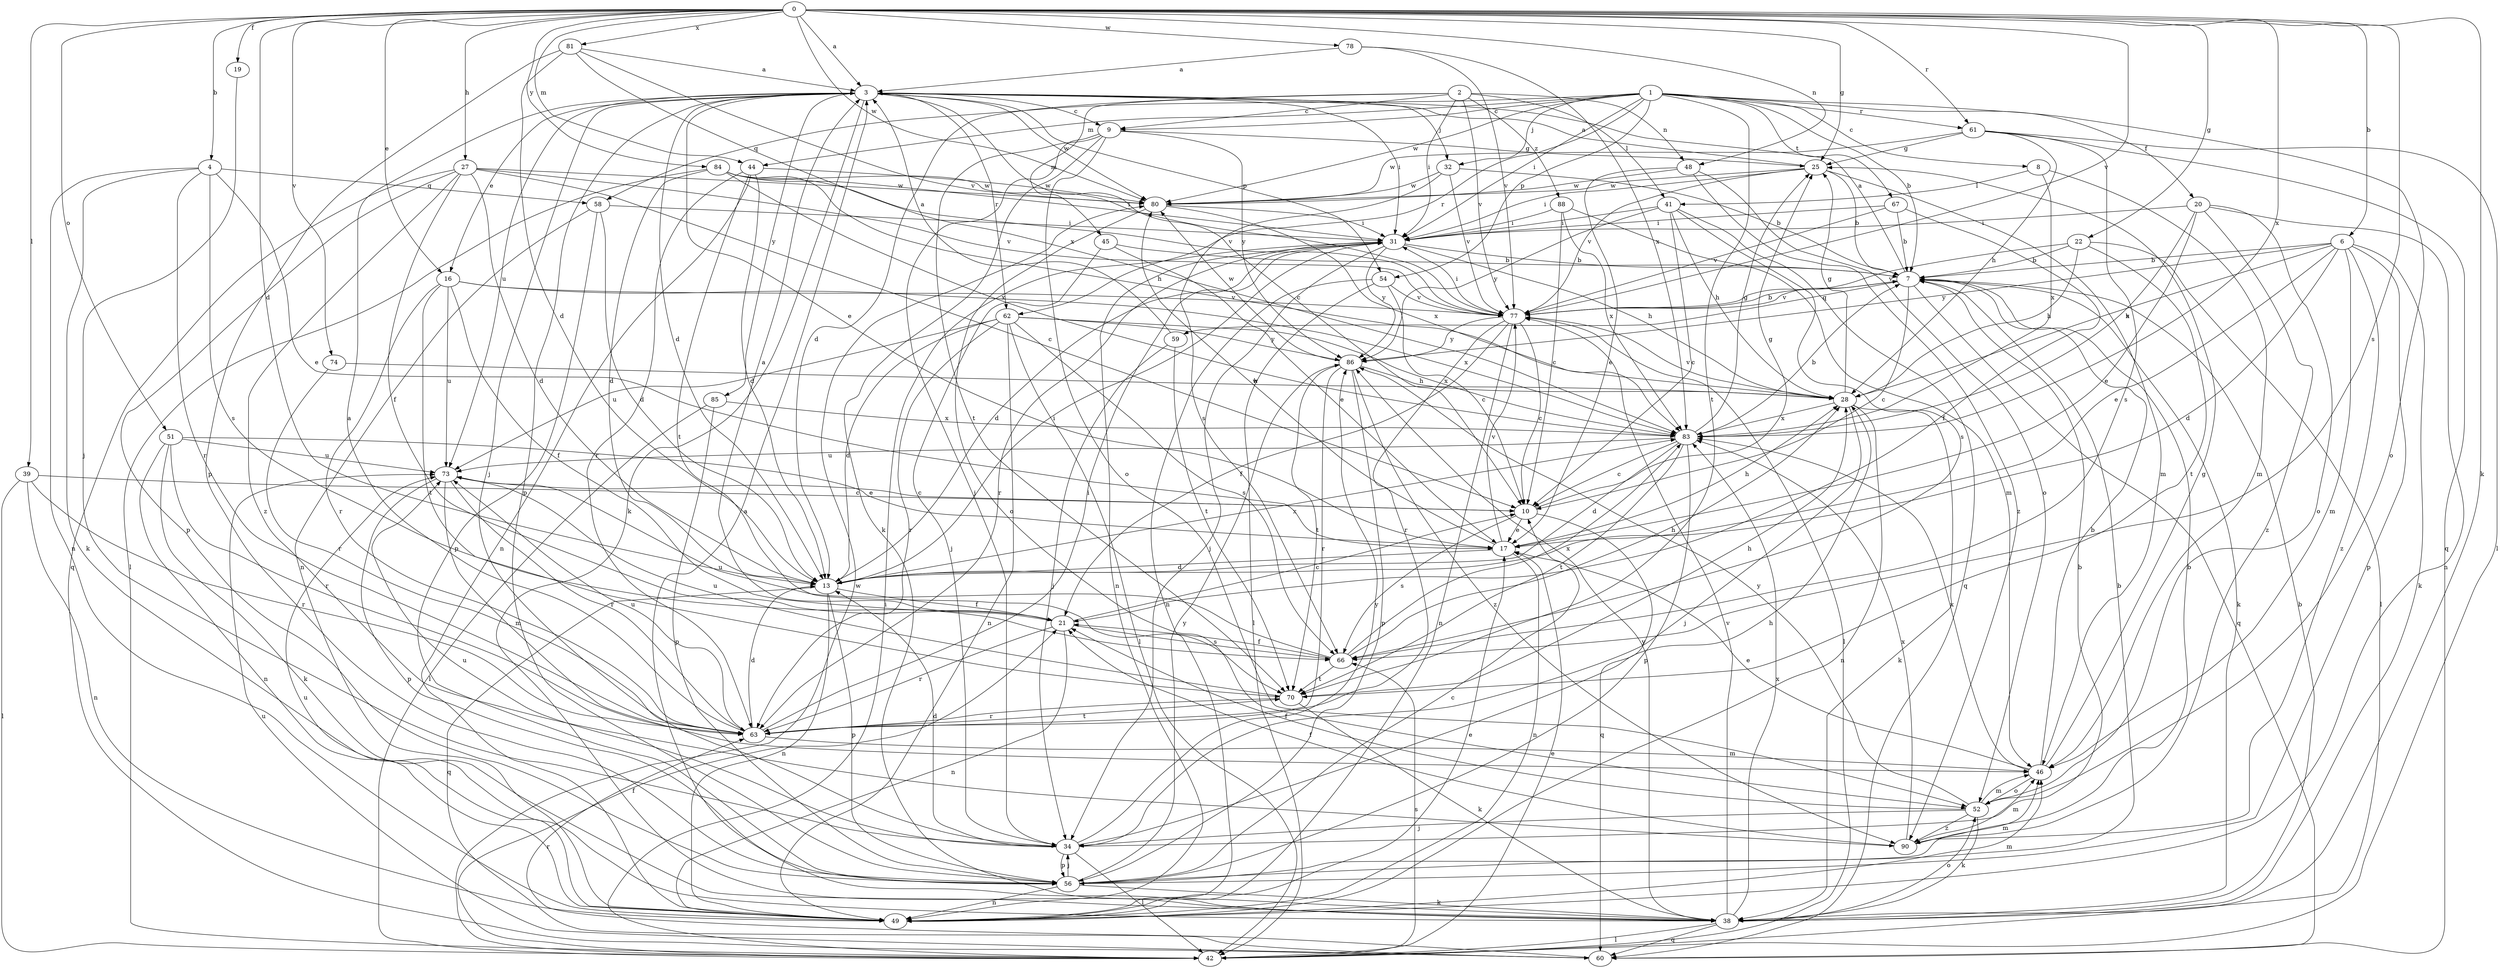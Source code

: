 strict digraph  {
0;
1;
2;
3;
4;
6;
7;
8;
9;
10;
13;
16;
17;
19;
20;
21;
22;
25;
27;
28;
31;
32;
34;
38;
39;
41;
42;
44;
45;
46;
48;
49;
51;
52;
54;
56;
58;
59;
60;
61;
62;
63;
66;
67;
70;
73;
74;
77;
78;
80;
81;
83;
84;
85;
86;
88;
90;
0 -> 3  [label=a];
0 -> 4  [label=b];
0 -> 6  [label=b];
0 -> 13  [label=d];
0 -> 16  [label=e];
0 -> 19  [label=f];
0 -> 22  [label=g];
0 -> 25  [label=g];
0 -> 27  [label=h];
0 -> 38  [label=k];
0 -> 39  [label=l];
0 -> 44  [label=m];
0 -> 48  [label=n];
0 -> 51  [label=o];
0 -> 61  [label=r];
0 -> 66  [label=s];
0 -> 74  [label=v];
0 -> 77  [label=v];
0 -> 78  [label=w];
0 -> 80  [label=w];
0 -> 81  [label=x];
0 -> 83  [label=x];
0 -> 84  [label=y];
1 -> 7  [label=b];
1 -> 8  [label=c];
1 -> 9  [label=c];
1 -> 20  [label=f];
1 -> 31  [label=i];
1 -> 32  [label=j];
1 -> 44  [label=m];
1 -> 52  [label=o];
1 -> 54  [label=p];
1 -> 58  [label=q];
1 -> 61  [label=r];
1 -> 62  [label=r];
1 -> 67  [label=t];
1 -> 70  [label=t];
1 -> 80  [label=w];
2 -> 9  [label=c];
2 -> 13  [label=d];
2 -> 31  [label=i];
2 -> 41  [label=l];
2 -> 45  [label=m];
2 -> 48  [label=n];
2 -> 77  [label=v];
2 -> 88  [label=z];
3 -> 9  [label=c];
3 -> 10  [label=c];
3 -> 13  [label=d];
3 -> 16  [label=e];
3 -> 17  [label=e];
3 -> 31  [label=i];
3 -> 32  [label=j];
3 -> 34  [label=j];
3 -> 38  [label=k];
3 -> 54  [label=p];
3 -> 56  [label=p];
3 -> 62  [label=r];
3 -> 73  [label=u];
3 -> 80  [label=w];
3 -> 85  [label=y];
4 -> 17  [label=e];
4 -> 38  [label=k];
4 -> 49  [label=n];
4 -> 58  [label=q];
4 -> 63  [label=r];
4 -> 66  [label=s];
6 -> 7  [label=b];
6 -> 13  [label=d];
6 -> 17  [label=e];
6 -> 28  [label=h];
6 -> 38  [label=k];
6 -> 46  [label=m];
6 -> 56  [label=p];
6 -> 86  [label=y];
6 -> 90  [label=z];
7 -> 3  [label=a];
7 -> 10  [label=c];
7 -> 38  [label=k];
7 -> 59  [label=q];
7 -> 60  [label=q];
7 -> 77  [label=v];
8 -> 41  [label=l];
8 -> 46  [label=m];
8 -> 83  [label=x];
9 -> 25  [label=g];
9 -> 34  [label=j];
9 -> 38  [label=k];
9 -> 52  [label=o];
9 -> 70  [label=t];
9 -> 86  [label=y];
10 -> 17  [label=e];
10 -> 25  [label=g];
10 -> 60  [label=q];
10 -> 66  [label=s];
13 -> 21  [label=f];
13 -> 31  [label=i];
13 -> 49  [label=n];
13 -> 56  [label=p];
13 -> 60  [label=q];
13 -> 83  [label=x];
16 -> 21  [label=f];
16 -> 63  [label=r];
16 -> 70  [label=t];
16 -> 73  [label=u];
16 -> 77  [label=v];
16 -> 83  [label=x];
17 -> 13  [label=d];
17 -> 28  [label=h];
17 -> 49  [label=n];
17 -> 77  [label=v];
17 -> 80  [label=w];
19 -> 34  [label=j];
20 -> 17  [label=e];
20 -> 31  [label=i];
20 -> 49  [label=n];
20 -> 52  [label=o];
20 -> 83  [label=x];
20 -> 90  [label=z];
21 -> 3  [label=a];
21 -> 10  [label=c];
21 -> 49  [label=n];
21 -> 63  [label=r];
21 -> 66  [label=s];
22 -> 7  [label=b];
22 -> 28  [label=h];
22 -> 42  [label=l];
22 -> 70  [label=t];
22 -> 77  [label=v];
25 -> 3  [label=a];
25 -> 7  [label=b];
25 -> 31  [label=i];
25 -> 46  [label=m];
25 -> 77  [label=v];
25 -> 80  [label=w];
27 -> 10  [label=c];
27 -> 13  [label=d];
27 -> 21  [label=f];
27 -> 56  [label=p];
27 -> 60  [label=q];
27 -> 77  [label=v];
27 -> 80  [label=w];
27 -> 90  [label=z];
28 -> 25  [label=g];
28 -> 34  [label=j];
28 -> 38  [label=k];
28 -> 49  [label=n];
28 -> 77  [label=v];
28 -> 83  [label=x];
31 -> 7  [label=b];
31 -> 13  [label=d];
31 -> 28  [label=h];
31 -> 34  [label=j];
31 -> 49  [label=n];
31 -> 63  [label=r];
31 -> 86  [label=y];
32 -> 7  [label=b];
32 -> 66  [label=s];
32 -> 77  [label=v];
32 -> 80  [label=w];
34 -> 7  [label=b];
34 -> 13  [label=d];
34 -> 28  [label=h];
34 -> 42  [label=l];
34 -> 56  [label=p];
34 -> 73  [label=u];
34 -> 86  [label=y];
38 -> 3  [label=a];
38 -> 7  [label=b];
38 -> 42  [label=l];
38 -> 52  [label=o];
38 -> 60  [label=q];
38 -> 77  [label=v];
38 -> 83  [label=x];
38 -> 86  [label=y];
39 -> 10  [label=c];
39 -> 42  [label=l];
39 -> 49  [label=n];
39 -> 63  [label=r];
41 -> 10  [label=c];
41 -> 28  [label=h];
41 -> 31  [label=i];
41 -> 60  [label=q];
41 -> 66  [label=s];
41 -> 86  [label=y];
42 -> 17  [label=e];
42 -> 21  [label=f];
42 -> 31  [label=i];
42 -> 66  [label=s];
42 -> 80  [label=w];
44 -> 13  [label=d];
44 -> 49  [label=n];
44 -> 63  [label=r];
44 -> 70  [label=t];
44 -> 80  [label=w];
45 -> 7  [label=b];
45 -> 17  [label=e];
45 -> 34  [label=j];
46 -> 7  [label=b];
46 -> 17  [label=e];
46 -> 25  [label=g];
46 -> 52  [label=o];
46 -> 83  [label=x];
48 -> 17  [label=e];
48 -> 52  [label=o];
48 -> 80  [label=w];
48 -> 90  [label=z];
49 -> 17  [label=e];
49 -> 46  [label=m];
49 -> 73  [label=u];
51 -> 17  [label=e];
51 -> 38  [label=k];
51 -> 49  [label=n];
51 -> 63  [label=r];
51 -> 73  [label=u];
52 -> 21  [label=f];
52 -> 34  [label=j];
52 -> 38  [label=k];
52 -> 46  [label=m];
52 -> 86  [label=y];
52 -> 90  [label=z];
54 -> 10  [label=c];
54 -> 42  [label=l];
54 -> 49  [label=n];
54 -> 77  [label=v];
56 -> 7  [label=b];
56 -> 10  [label=c];
56 -> 34  [label=j];
56 -> 38  [label=k];
56 -> 46  [label=m];
56 -> 49  [label=n];
56 -> 86  [label=y];
58 -> 13  [label=d];
58 -> 31  [label=i];
58 -> 49  [label=n];
58 -> 56  [label=p];
59 -> 3  [label=a];
59 -> 34  [label=j];
59 -> 70  [label=t];
60 -> 63  [label=r];
60 -> 73  [label=u];
61 -> 25  [label=g];
61 -> 28  [label=h];
61 -> 42  [label=l];
61 -> 60  [label=q];
61 -> 66  [label=s];
61 -> 80  [label=w];
62 -> 13  [label=d];
62 -> 42  [label=l];
62 -> 49  [label=n];
62 -> 63  [label=r];
62 -> 66  [label=s];
62 -> 73  [label=u];
62 -> 83  [label=x];
62 -> 86  [label=y];
63 -> 3  [label=a];
63 -> 13  [label=d];
63 -> 31  [label=i];
63 -> 46  [label=m];
63 -> 70  [label=t];
63 -> 73  [label=u];
66 -> 21  [label=f];
66 -> 28  [label=h];
66 -> 70  [label=t];
66 -> 73  [label=u];
66 -> 83  [label=x];
67 -> 7  [label=b];
67 -> 21  [label=f];
67 -> 31  [label=i];
67 -> 77  [label=v];
70 -> 28  [label=h];
70 -> 38  [label=k];
70 -> 63  [label=r];
70 -> 73  [label=u];
73 -> 10  [label=c];
73 -> 46  [label=m];
73 -> 56  [label=p];
73 -> 63  [label=r];
74 -> 28  [label=h];
74 -> 63  [label=r];
77 -> 7  [label=b];
77 -> 10  [label=c];
77 -> 21  [label=f];
77 -> 31  [label=i];
77 -> 42  [label=l];
77 -> 49  [label=n];
77 -> 63  [label=r];
77 -> 86  [label=y];
78 -> 3  [label=a];
78 -> 77  [label=v];
78 -> 83  [label=x];
80 -> 31  [label=i];
80 -> 52  [label=o];
80 -> 83  [label=x];
81 -> 3  [label=a];
81 -> 13  [label=d];
81 -> 56  [label=p];
81 -> 77  [label=v];
81 -> 83  [label=x];
83 -> 7  [label=b];
83 -> 10  [label=c];
83 -> 13  [label=d];
83 -> 25  [label=g];
83 -> 56  [label=p];
83 -> 70  [label=t];
83 -> 73  [label=u];
84 -> 13  [label=d];
84 -> 28  [label=h];
84 -> 31  [label=i];
84 -> 42  [label=l];
84 -> 77  [label=v];
84 -> 80  [label=w];
84 -> 83  [label=x];
85 -> 42  [label=l];
85 -> 56  [label=p];
85 -> 83  [label=x];
86 -> 28  [label=h];
86 -> 56  [label=p];
86 -> 63  [label=r];
86 -> 70  [label=t];
86 -> 80  [label=w];
86 -> 90  [label=z];
88 -> 10  [label=c];
88 -> 31  [label=i];
88 -> 46  [label=m];
88 -> 83  [label=x];
90 -> 7  [label=b];
90 -> 21  [label=f];
90 -> 46  [label=m];
90 -> 83  [label=x];
}
